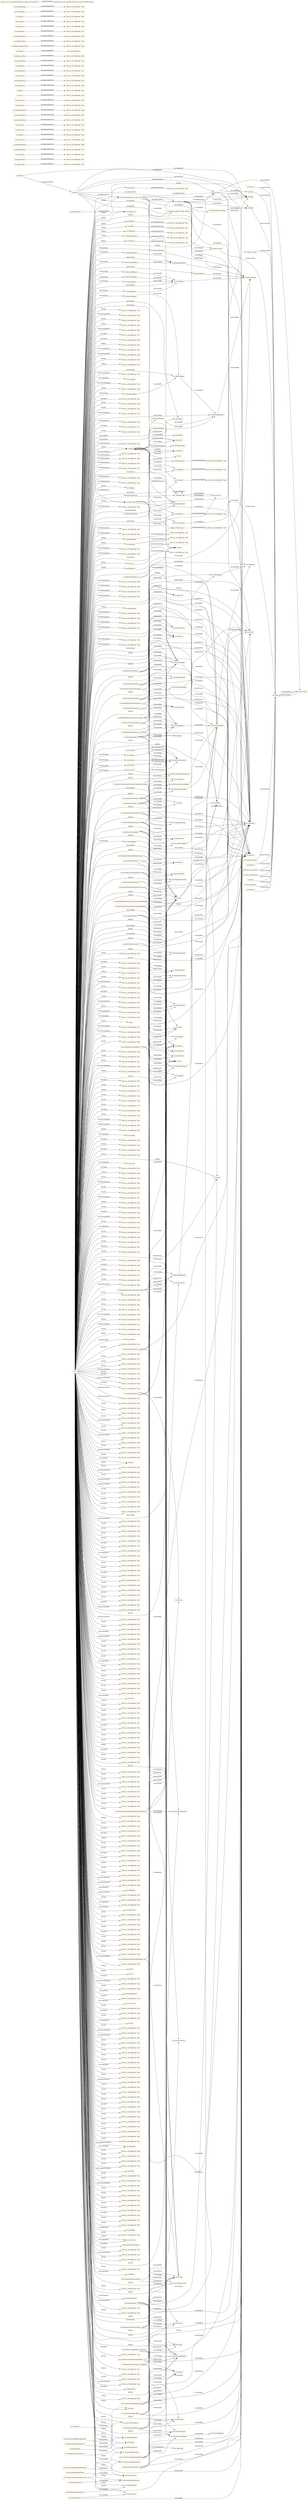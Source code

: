 digraph ar2dtool_diagram { 
rankdir=LR;
size="1501"
node [shape = rectangle, color="orange"]; "vin:DryWine" "vin:Tempranillo" "vin:AlsatianWine" "7467e1a:187c9bf0186:-7f1d" "vin:RedTableWine" "vin:FullBodiedWine" "7467e1a:187c9bf0186:-7f6e" "7467e1a:187c9bf0186:-7eef" "7467e1a:187c9bf0186:-7f76" "7467e1a:187c9bf0186:-7ef3" "7467e1a:187c9bf0186:-7f44" "7467e1a:187c9bf0186:-7f39" "7467e1a:187c9bf0186:-7fe4" "vin:Meursault" "7467e1a:187c9bf0186:-7f0e" "7467e1a:187c9bf0186:-7f6a" "7467e1a:187c9bf0186:-7f19" "vin:DryWhiteWine" "vin:GermanWine" "7467e1a:187c9bf0186:-7f7a" "7467e1a:187c9bf0186:-7ed6" "vin:RoseWine" "vin:Beaujolais" "vin:WhiteLoire" "vin:RedWine" "vin:Tours" "7467e1a:187c9bf0186:-7fb5" "7467e1a:187c9bf0186:-7ec1" "7467e1a:187c9bf0186:-7ead" "vin:Anjou" "vin:Riesling" "vin:SweetWine" "vin:WineBody" "vin:Medoc" "7467e1a:187c9bf0186:-7f27" "7467e1a:187c9bf0186:-7ed2" "7467e1a:187c9bf0186:-7f3d" "vin:RedBordeaux" "vin:Quality" "vin:TableWine" "7467e1a:187c9bf0186:-7eff" "7467e1a:187c9bf0186:-7f4b" "7467e1a:187c9bf0186:-7fa1" "7467e1a:187c9bf0186:-7fbb" "vin:WineColor" "vin:StEmilion" "vin:DryRedWine" "7467e1a:187c9bf0186:-7ec6" "vin:DryRiesling" "vin:WhiteBurgundy" "7467e1a:187c9bf0186:-7eb9" "vin:Bordeaux" "7467e1a:187c9bf0186:-7efb" "7467e1a:187c9bf0186:-7ebd" "7467e1a:187c9bf0186:-7fa7" "vin:Wine" "7467e1a:187c9bf0186:-7ff8" "7467e1a:187c9bf0186:-7eeb" "7467e1a:187c9bf0186:-7f2d" "7467e1a:187c9bf0186:-7fc8" "7467e1a:187c9bf0186:-7f88" "vin:VintageYear" "vin:RedBurgundy" "vin:WhiteNonSweetWine" "vin:Burgundy" "7467e1a:187c9bf0186:-7fe0" "7467e1a:187c9bf0186:-7f0a" "vin:WineFlavor" "vin:Muscadet" "vin:CaliforniaWine" "7467e1a:187c9bf0186:-7ff4" "vin:Winery" "vin:WineSugar" "7467e1a:187c9bf0186:-7ee6" "vin:ItalianWine" "7467e1a:187c9bf0186:-7f94" "7467e1a:187c9bf0186:-7ee0" "vin:Pauillac" "7467e1a:187c9bf0186:-7fa4" "7467e1a:187c9bf0186:-7f59" "vin:LateHarvest" "vin:WhiteBordeaux" "vin:TexasWine" "vin:Loire" "7467e1a:187c9bf0186:-7edd" "7467e1a:187c9bf0186:-7f2a" "vin:Margaux" "7467e1a:187c9bf0186:-7f23" "7467e1a:187c9bf0186:-7ef7" "7467e1a:187c9bf0186:-7f8f" "7467e1a:187c9bf0186:-7ea9" "vin:CotesDOr" "7467e1a:187c9bf0186:-7ffc" "7467e1a:187c9bf0186:-7f97" "vin:AmericanWine" "7467e1a:187c9bf0186:-7f55" "vin:Country" "vin:DessertWine" "vin:IceWine" "7467e1a:187c9bf0186:-7f73" "vin:WhiteTableWine" "7467e1a:187c9bf0186:-7f84" "7467e1a:187c9bf0186:-7f80" "7467e1a:187c9bf0186:-7eb5" "7467e1a:187c9bf0186:-7fd6" "7467e1a:187c9bf0186:-7fae" "vin:Vintage" "7467e1a:187c9bf0186:-7ed9" "vin:EarlyHarvest" "7467e1a:187c9bf0186:-7f66" "vin:WineDescriptor" "vin:FrenchWine" "7467e1a:187c9bf0186:-7f50" "7467e1a:187c9bf0186:-7f04" "7467e1a:187c9bf0186:-7f8c" "7467e1a:187c9bf0186:-7fc4" "7467e1a:187c9bf0186:-7f9c" "7467e1a:187c9bf0186:-7fcd" "vin:Sancerre" "vin:SweetRiesling" "7467e1a:187c9bf0186:-7ee3" "vin:Region" "7467e1a:187c9bf0186:-7fbf" "7467e1a:187c9bf0186:-7fd2" "7467e1a:187c9bf0186:-7fec" "vin:WhiteWine" "vin:WineAcidity" "7467e1a:187c9bf0186:-7f61" ; /*classes style*/
	"vin:Campo_de_Borja" -> "vin:Spain" [ label = "vin:hasCountry" ];
	"vin:MariettaZinfandel" -> "vin:SonomaRegion" [ label = "vin:locatedIn" ];
	"vin:MariettaZinfandel" -> "vin:Dry" [ label = "vin:hasSugar" ];
	"vin:MariettaZinfandel" -> "vin:Marietta" [ label = "vin:hasMaker" ];
	"vin:MariettaZinfandel" -> "vin:Moderate" [ label = "vin:hasFlavor" ];
	"vin:MariettaZinfandel" -> "vin:Medium" [ label = "vin:hasBody" ];
	"vin:SeanThackreySiriusPetiteSyrah" -> "vin:NapaRegion" [ label = "vin:locatedIn" ];
	"vin:SeanThackreySiriusPetiteSyrah" -> "vin:Dry" [ label = "vin:hasSugar" ];
	"vin:SeanThackreySiriusPetiteSyrah" -> "vin:SeanThackrey" [ label = "vin:hasMaker" ];
	"vin:SeanThackreySiriusPetiteSyrah" -> "vin:Strong" [ label = "vin:hasFlavor" ];
	"vin:SeanThackreySiriusPetiteSyrah" -> "vin:Full" [ label = "vin:hasBody" ];
	"vin:MariettaCabernetSauvignon" -> "vin:SonomaRegion" [ label = "vin:locatedIn" ];
	"vin:MariettaCabernetSauvignon" -> "vin:Dry" [ label = "vin:hasSugar" ];
	"vin:MariettaCabernetSauvignon" -> "vin:Marietta" [ label = "vin:hasMaker" ];
	"vin:MariettaCabernetSauvignon" -> "vin:Moderate" [ label = "vin:hasFlavor" ];
	"vin:MariettaCabernetSauvignon" -> "vin:Medium" [ label = "vin:hasBody" ];
	"vin:PauillacRegion" -> "vin:MedocRegion" [ label = "vin:locatedIn" ];
	"vin:StGenevieveTexasWhite" -> "vin:CentralTexasRegion" [ label = "vin:locatedIn" ];
	"vin:StGenevieveTexasWhite" -> "vin:Dry" [ label = "vin:hasSugar" ];
	"vin:StGenevieveTexasWhite" -> "vin:StGenevieve" [ label = "vin:hasMaker" ];
	"vin:StGenevieveTexasWhite" -> "vin:Moderate" [ label = "vin:hasFlavor" ];
	"vin:FullBodiedWine" -> "7467e1a:187c9bf0186:-7f88" [ label = "owl:equivalentClass" ];
	"vin:BordeauxRegion" -> "vin:FrenchRegion" [ label = "vin:locatedIn" ];
	"vin:hasBody" -> "vin:hasWineDescriptor" [ label = "rdfs:subPropertyOf" ];
	"vin:Adega_Familiar_Eladio_Pineiro" -> "vin:Rias_Baixas" [ label = "vin:hasRegion" ];
	"vin:Meursault" -> "7467e1a:187c9bf0186:-7f50" [ label = "owl:equivalentClass" ];
	"vin:Mallorca" -> "vin:Spain" [ label = "vin:hasCountry" ];
	"vin:FoxenCheninBlanc" -> "vin:SantaBarbaraRegion" [ label = "vin:locatedIn" ];
	"vin:FoxenCheninBlanc" -> "vin:Dry" [ label = "vin:hasSugar" ];
	"vin:FoxenCheninBlanc" -> "vin:Foxen" [ label = "vin:hasMaker" ];
	"vin:FoxenCheninBlanc" -> "vin:Moderate" [ label = "vin:hasFlavor" ];
	"vin:FoxenCheninBlanc" -> "vin:Full" [ label = "vin:hasBody" ];
	"vin:TexasWine" -> "7467e1a:187c9bf0186:-7eef" [ label = "owl:equivalentClass" ];
	"vin:NapaRegion" -> "vin:CaliforniaRegion" [ label = "vin:locatedIn" ];
	"vin:MountadamRiesling" -> "vin:SouthAustraliaRegion" [ label = "vin:locatedIn" ];
	"vin:MountadamRiesling" -> "vin:Dry" [ label = "vin:hasSugar" ];
	"vin:MountadamRiesling" -> "vin:Mountadam" [ label = "vin:hasMaker" ];
	"vin:MountadamRiesling" -> "vin:Delicate" [ label = "vin:hasFlavor" ];
	"vin:MountadamRiesling" -> "vin:Medium" [ label = "vin:hasBody" ];
	"vin:LoireRegion" -> "vin:FrenchRegion" [ label = "vin:locatedIn" ];
	"vin:CorbansSauvignonBlanc" -> "vin:NewZealandRegion" [ label = "vin:locatedIn" ];
	"vin:CorbansSauvignonBlanc" -> "vin:Dry" [ label = "vin:hasSugar" ];
	"vin:CorbansSauvignonBlanc" -> "vin:Corbans" [ label = "vin:hasMaker" ];
	"vin:CorbansSauvignonBlanc" -> "vin:Strong" [ label = "vin:hasFlavor" ];
	"vin:CorbansSauvignonBlanc" -> "vin:Medium" [ label = "vin:hasBody" ];
	"vin:WhiteBurgundy" -> "7467e1a:187c9bf0186:-7ee3" [ label = "owl:equivalentClass" ];
	"vin:Pauillac" -> "7467e1a:187c9bf0186:-7f44" [ label = "owl:equivalentClass" ];
	"vin:Jerez-Xeres-Sherry" -> "vin:Spain" [ label = "vin:hasCountry" ];
	"vin:CortonMontrachetWhiteBurgundy" -> "vin:Dry" [ label = "vin:hasSugar" ];
	"vin:CortonMontrachetWhiteBurgundy" -> "vin:CortonMontrachet" [ label = "vin:hasMaker" ];
	"vin:CortonMontrachetWhiteBurgundy" -> "vin:Strong" [ label = "vin:hasFlavor" ];
	"vin:CortonMontrachetWhiteBurgundy" -> "vin:Full" [ label = "vin:hasBody" ];
	"vin:BourgogneRegion" -> "vin:FrenchRegion" [ label = "vin:locatedIn" ];
	"vin:MountadamChardonnay" -> "vin:SouthAustraliaRegion" [ label = "vin:locatedIn" ];
	"vin:MountadamChardonnay" -> "vin:Dry" [ label = "vin:hasSugar" ];
	"vin:MountadamChardonnay" -> "vin:Mountadam" [ label = "vin:hasMaker" ];
	"vin:MountadamChardonnay" -> "vin:Strong" [ label = "vin:hasFlavor" ];
	"vin:MountadamChardonnay" -> "vin:Full" [ label = "vin:hasBody" ];
	"vin:DryWine" -> "7467e1a:187c9bf0186:-7f94" [ label = "owl:equivalentClass" ];
	"vin:FrenchWine" -> "7467e1a:187c9bf0186:-7f8c" [ label = "owl:equivalentClass" ];
	"vin:SauterneRegion" -> "vin:BordeauxRegion" [ label = "vin:locatedIn" ];
	"vin:Spain" -> "vin:Ribera_del_Duero" [ label = "vin:hasRegion" ];
	"vin:SelaksSauvignonBlanc" -> "vin:NewZealandRegion" [ label = "vin:locatedIn" ];
	"vin:SelaksSauvignonBlanc" -> "vin:Dry" [ label = "vin:hasSugar" ];
	"vin:SelaksSauvignonBlanc" -> "vin:Selaks" [ label = "vin:hasMaker" ];
	"vin:SelaksSauvignonBlanc" -> "vin:Moderate" [ label = "vin:hasFlavor" ];
	"vin:SelaksSauvignonBlanc" -> "vin:Medium" [ label = "vin:hasBody" ];
	"vin:SchlossRothermelTrochenbierenausleseRiesling" -> "vin:GermanyRegion" [ label = "vin:locatedIn" ];
	"vin:SchlossRothermelTrochenbierenausleseRiesling" -> "vin:Sweet" [ label = "vin:hasSugar" ];
	"vin:SchlossRothermelTrochenbierenausleseRiesling" -> "vin:SchlossRothermel" [ label = "vin:hasMaker" ];
	"vin:SchlossRothermelTrochenbierenausleseRiesling" -> "vin:Strong" [ label = "vin:hasFlavor" ];
	"vin:SchlossRothermelTrochenbierenausleseRiesling" -> "vin:Full" [ label = "vin:hasBody" ];
	"vin:StEmilionRegion" -> "vin:BordeauxRegion" [ label = "vin:locatedIn" ];
	"vin:BeaujolaisRegion" -> "vin:FrenchRegion" [ label = "vin:locatedIn" ];
	"vin:CorbansPrivateBinSauvignonBlanc" -> "vin:NewZealandRegion" [ label = "vin:locatedIn" ];
	"vin:CorbansPrivateBinSauvignonBlanc" -> "vin:Dry" [ label = "vin:hasSugar" ];
	"vin:CorbansPrivateBinSauvignonBlanc" -> "vin:Corbans" [ label = "vin:hasMaker" ];
	"vin:CorbansPrivateBinSauvignonBlanc" -> "vin:Strong" [ label = "vin:hasFlavor" ];
	"vin:CorbansPrivateBinSauvignonBlanc" -> "vin:Full" [ label = "vin:hasBody" ];
	"vin:Bordeaux" -> "7467e1a:187c9bf0186:-7fe4" [ label = "owl:equivalentClass" ];
	"vin:CongressSpringsSemillon" -> "vin:Dry" [ label = "vin:hasSugar" ];
	"vin:CongressSpringsSemillon" -> "vin:CongressSprings" [ label = "vin:hasMaker" ];
	"vin:CongressSpringsSemillon" -> "vin:Moderate" [ label = "vin:hasFlavor" ];
	"vin:CongressSpringsSemillon" -> "vin:Medium" [ label = "vin:hasBody" ];
	"vin:RedBordeaux" -> "7467e1a:187c9bf0186:-7f2d" [ label = "owl:equivalentClass" ];
	"vin:Jerez_Amontillado" -> "vin:Spain" [ label = "vin:hasCountry" ];
	"vin:Rias_Baixas" -> "vin:Spain" [ label = "vin:hasCountry" ];
	"vin:AlsatianWine" -> "7467e1a:187c9bf0186:-7ffc" [ label = "owl:equivalentClass" ];
	"vin:RedTableWine" -> "7467e1a:187c9bf0186:-7f27" [ label = "owl:equivalentClass" ];
	"vin:Tours" -> "7467e1a:187c9bf0186:-7eeb" [ label = "owl:equivalentClass" ];
	"vin:CotesDOr" -> "7467e1a:187c9bf0186:-7fae" [ label = "owl:equivalentClass" ];
	"vin:SweetRiesling" -> "7467e1a:187c9bf0186:-7f04" [ label = "owl:equivalentClass" ];
	"vin:Medoc" -> "7467e1a:187c9bf0186:-7f61" [ label = "owl:equivalentClass" ];
	"vin:TaylorPort" -> "vin:Taylor" [ label = "vin:hasMaker" ];
	"vin:ChateauChevalBlancStEmilion" -> "vin:ChateauChevalBlanc" [ label = "vin:hasMaker" ];
	"vin:Envidiacochina_tete_de_cuvee" -> "vin:Malvasia" [ label = "owl:differentFrom" ];
	"vin:Envidiacochina_tete_de_cuvee" -> "vin:Adega_Familiar_Eladio_Pineiro" [ label = "vin:hasMaker" ];
	"vin:Envidiacochina_tete_de_cuvee" -> "vin:Moderate" [ label = "vin:hasFlavor" ];
	"vin:Envidiacochina_tete_de_cuvee" -> "vin:High" [ label = "vin:hasAcidity" ];
	"vin:Envidiacochina_tete_de_cuvee" -> "vin:Medium" [ label = "vin:hasBody" ];
	"vin:Envidiacochina_tete_de_cuvee" -> "vin:Rias_Baixas" [ label = "vin:hasRegion" ];
	"vin:Envidiacochina_tete_de_cuvee" -> "vin:Tinto" [ label = "owl:differentFrom" ];
	"vin:ChateauMorgonBeaujolais" -> "vin:ChateauMorgon" [ label = "vin:hasMaker" ];
	"vin:ChateauDeMeursaultMeursault" -> "vin:ChateauDeMeursault" [ label = "vin:hasMaker" ];
	"vin:ChateauDeMeursaultMeursault" -> "vin:Moderate" [ label = "vin:hasFlavor" ];
	"vin:WhiteNonSweetWine" -> "7467e1a:187c9bf0186:-7edd" [ label = "owl:equivalentClass" ];
	"vin:Alvaro_Palacios" -> "vin:Priorato" [ label = "vin:hasRegion" ];
	"vin:RoseDAnjou" -> "vin:DAnjou" [ label = "vin:hasMaker" ];
	"vin:hasSugar" -> "vin:hasWineDescriptor" [ label = "rdfs:subPropertyOf" ];
	"vin:Muscadet" -> "7467e1a:187c9bf0186:-7f4b" [ label = "owl:equivalentClass" ];
	"vin:CotesDOrRegion" -> "vin:BourgogneRegion" [ label = "vin:locatedIn" ];
	"vin:WineColor" -> "7467e1a:187c9bf0186:-7ebd" [ label = "owl:equivalentClass" ];
	"vin:ElyseZinfandel" -> "vin:NapaRegion" [ label = "vin:locatedIn" ];
	"vin:ElyseZinfandel" -> "vin:Dry" [ label = "vin:hasSugar" ];
	"vin:ElyseZinfandel" -> "vin:Elyse" [ label = "vin:hasMaker" ];
	"vin:ElyseZinfandel" -> "vin:Moderate" [ label = "vin:hasFlavor" ];
	"vin:ElyseZinfandel" -> "vin:Full" [ label = "vin:hasBody" ];
	"vin:SweetWine" -> "7467e1a:187c9bf0186:-7efb" [ label = "owl:equivalentClass" ];
	"vin:LongridgeMerlot" -> "vin:NewZealandRegion" [ label = "vin:locatedIn" ];
	"vin:LongridgeMerlot" -> "vin:Dry" [ label = "vin:hasSugar" ];
	"vin:LongridgeMerlot" -> "vin:Longridge" [ label = "vin:hasMaker" ];
	"vin:LongridgeMerlot" -> "vin:Moderate" [ label = "vin:hasFlavor" ];
	"vin:LongridgeMerlot" -> "vin:Light" [ label = "vin:hasBody" ];
	"vin:KathrynKennedyLateral" -> "vin:Dry" [ label = "vin:hasSugar" ];
	"vin:KathrynKennedyLateral" -> "vin:KathrynKennedy" [ label = "vin:hasMaker" ];
	"vin:KathrynKennedyLateral" -> "vin:Delicate" [ label = "vin:hasFlavor" ];
	"vin:KathrynKennedyLateral" -> "vin:Medium" [ label = "vin:hasBody" ];
	"vin:MountEdenVineyardEdnaValleyChardonnay" -> "vin:EdnaValleyRegion" [ label = "vin:locatedIn" ];
	"vin:MountEdenVineyardEdnaValleyChardonnay" -> "vin:Dry" [ label = "vin:hasSugar" ];
	"vin:MountEdenVineyardEdnaValleyChardonnay" -> "vin:MountEdenVineyard" [ label = "vin:hasMaker" ];
	"vin:MountEdenVineyardEdnaValleyChardonnay" -> "vin:Moderate" [ label = "vin:hasFlavor" ];
	"vin:MountEdenVineyardEdnaValleyChardonnay" -> "vin:Medium" [ label = "vin:hasBody" ];
	"vin:hasFlavor" -> "vin:hasWineDescriptor" [ label = "rdfs:subPropertyOf" ];
	"vin:Loire" -> "7467e1a:187c9bf0186:-7f6a" [ label = "owl:equivalentClass" ];
	"vin:AnjouRegion" -> "vin:LoireRegion" [ label = "vin:locatedIn" ];
	"vin:BancroftChardonnay" -> "vin:NapaRegion" [ label = "vin:locatedIn" ];
	"vin:BancroftChardonnay" -> "vin:Dry" [ label = "vin:hasSugar" ];
	"vin:BancroftChardonnay" -> "vin:Bancroft" [ label = "vin:hasMaker" ];
	"vin:BancroftChardonnay" -> "vin:Moderate" [ label = "vin:hasFlavor" ];
	"vin:BancroftChardonnay" -> "vin:Medium" [ label = "vin:hasBody" ];
	"vin:SaucelitoCanyonZinfandel1998" -> "vin:ArroyoGrandeRegion" [ label = "vin:locatedIn" ];
	"vin:SaucelitoCanyonZinfandel1998" -> "vin:Year1998" [ label = "vin:hasVintageYear" ];
	"vin:SaucelitoCanyonZinfandel1998" -> "vin:Dry" [ label = "vin:hasSugar" ];
	"vin:SaucelitoCanyonZinfandel1998" -> "vin:SaucelitoCanyon" [ label = "vin:hasMaker" ];
	"vin:SaucelitoCanyonZinfandel1998" -> "vin:Moderate" [ label = "vin:hasFlavor" ];
	"vin:SaucelitoCanyonZinfandel1998" -> "vin:Medium" [ label = "vin:hasBody" ];
	"vin:ClosDeLaPoussieSancerre" -> "vin:ClosDeLaPoussie" [ label = "vin:hasMaker" ];
	"vin:CentralTexasRegion" -> "vin:TexasRegion" [ label = "vin:locatedIn" ];
	"vin:ChiantiRegion" -> "vin:ItalianRegion" [ label = "vin:locatedIn" ];
	"vin:IceWine" -> "7467e1a:187c9bf0186:-7f80" [ label = "owl:equivalentClass" ];
	"vin:CaliforniaRegion" -> "vin:USRegion" [ label = "vin:locatedIn" ];
	"vin:Beaujolais" -> "7467e1a:187c9bf0186:-7fec" [ label = "owl:equivalentClass" ];
	"vin:MendocinoRegion" -> "vin:CaliforniaRegion" [ label = "vin:locatedIn" ];
	"vin:MendocinoRegion" -> "vin:SonomaRegion" [ label = "vin:adjacentRegion" ];
	"vin:ChiantiClassico" -> "vin:McGuinnesso" [ label = "vin:hasMaker" ];
	"vin:ChiantiClassico" -> "vin:Medium" [ label = "vin:hasBody" ];
	"vin:Aurus" -> "vin:Malvasia" [ label = "owl:differentFrom" ];
	"vin:Aurus" -> "vin:Tinto" [ label = "owl:differentFrom" ];
	"vin:Aurus" -> "vin:Moderate" [ label = "vin:hasFlavor" ];
	"vin:Aurus" -> "vin:Red" [ label = "vin:hasColor" ];
	"vin:Aurus" -> "vin:Envidiacochina_tete_de_cuvee" [ label = "owl:differentFrom" ];
	"vin:Aurus" -> "vin:Finca_Dofi" [ label = "owl:differentFrom" ];
	"vin:Aurus" -> "vin:High" [ label = "vin:hasAcidity" ];
	"vin:Aurus" -> "vin:Full" [ label = "vin:hasBody" ];
	"vin:MountadamPinotNoir" -> "vin:SouthAustraliaRegion" [ label = "vin:locatedIn" ];
	"vin:MountadamPinotNoir" -> "vin:Dry" [ label = "vin:hasSugar" ];
	"vin:MountadamPinotNoir" -> "vin:Mountadam" [ label = "vin:hasMaker" ];
	"vin:MountadamPinotNoir" -> "vin:Moderate" [ label = "vin:hasFlavor" ];
	"vin:MountadamPinotNoir" -> "vin:Medium" [ label = "vin:hasBody" ];
	"vin:RedWine" -> "7467e1a:187c9bf0186:-7f23" [ label = "owl:equivalentClass" ];
	"vin:MountEdenVineyardEstatePinotNoir" -> "vin:EdnaValleyRegion" [ label = "vin:locatedIn" ];
	"vin:MountEdenVineyardEstatePinotNoir" -> "vin:Dry" [ label = "vin:hasSugar" ];
	"vin:MountEdenVineyardEstatePinotNoir" -> "vin:MountEdenVineyard" [ label = "vin:hasMaker" ];
	"vin:MountEdenVineyardEstatePinotNoir" -> "vin:Strong" [ label = "vin:hasFlavor" ];
	"vin:MountEdenVineyardEstatePinotNoir" -> "vin:Full" [ label = "vin:hasBody" ];
	"vin:Burgundy" -> "7467e1a:187c9bf0186:-7fe0" [ label = "owl:equivalentClass" ];
	"vin:RedBurgundy" -> "7467e1a:187c9bf0186:-7f2a" [ label = "owl:equivalentClass" ];
	"vin:SonomaRegion" -> "vin:CaliforniaRegion" [ label = "vin:locatedIn" ];
	"vin:Malvasia" -> "vin:Moderate" [ label = "vin:hasFlavor" ];
	"vin:Malvasia" -> "vin:White" [ label = "vin:hasColor" ];
	"vin:Malvasia" -> "vin:Rioja" [ label = "vin:hasRegion" ];
	"vin:Malvasia" -> "vin:Medium" [ label = "vin:hasBody" ];
	"vin:Malvasia" -> "vin:High" [ label = "vin:hasAcidity" ];
	"vin:Malvasia" -> "vin:Tinto" [ label = "owl:differentFrom" ];
	"vin:Malvasia" -> "vin:Abel_Mendoza_Monge" [ label = "vin:hasMaker" ];
	"vin:hasAcidity" -> "vin:hasWineDescriptor" [ label = "rdfs:subPropertyOf" ];
	"vin:Aalto" -> "vin:Spain" [ label = "vin:hasCountry" ];
	"vin:ChateauLafiteRothschildPauillac" -> "vin:ChateauLafiteRothschild" [ label = "vin:hasMaker" ];
	"vin:GaryFarrellMerlot" -> "vin:SonomaRegion" [ label = "vin:locatedIn" ];
	"vin:GaryFarrellMerlot" -> "vin:Dry" [ label = "vin:hasSugar" ];
	"vin:GaryFarrellMerlot" -> "vin:GaryFarrell" [ label = "vin:hasMaker" ];
	"vin:GaryFarrellMerlot" -> "vin:Moderate" [ label = "vin:hasFlavor" ];
	"vin:GaryFarrellMerlot" -> "vin:Medium" [ label = "vin:hasBody" ];
	"vin:Alella" -> "vin:Spain" [ label = "vin:hasCountry" ];
	"vin:StonleighSauvignonBlanc" -> "vin:NewZealandRegion" [ label = "vin:locatedIn" ];
	"vin:StonleighSauvignonBlanc" -> "vin:Dry" [ label = "vin:hasSugar" ];
	"vin:StonleighSauvignonBlanc" -> "vin:Stonleigh" [ label = "vin:hasMaker" ];
	"vin:StonleighSauvignonBlanc" -> "vin:Delicate" [ label = "vin:hasFlavor" ];
	"vin:StonleighSauvignonBlanc" -> "vin:Medium" [ label = "vin:hasBody" ];
	"vin:Abel_Mendoza_Monge" -> "vin:Rioja" [ label = "vin:hasRegion" ];
	"vin:TableWine" -> "7467e1a:187c9bf0186:-7ef7" [ label = "owl:equivalentClass" ];
	"vin:GermanWine" -> "7467e1a:187c9bf0186:-7f84" [ label = "owl:equivalentClass" ];
	"vin:CotturiZinfandel" -> "vin:SonomaRegion" [ label = "vin:locatedIn" ];
	"vin:CotturiZinfandel" -> "vin:Dry" [ label = "vin:hasSugar" ];
	"vin:CotturiZinfandel" -> "vin:Cotturi" [ label = "vin:hasMaker" ];
	"vin:CotturiZinfandel" -> "vin:Strong" [ label = "vin:hasFlavor" ];
	"vin:CotturiZinfandel" -> "vin:Full" [ label = "vin:hasBody" ];
	"vin:WineBody" -> "7467e1a:187c9bf0186:-7ec1" [ label = "owl:equivalentClass" ];
	"vin:SaucelitoCanyonZinfandel" -> "vin:ArroyoGrandeRegion" [ label = "vin:locatedIn" ];
	"vin:SaucelitoCanyonZinfandel" -> "vin:Dry" [ label = "vin:hasSugar" ];
	"vin:SaucelitoCanyonZinfandel" -> "vin:SaucelitoCanyon" [ label = "vin:hasMaker" ];
	"vin:SaucelitoCanyonZinfandel" -> "vin:Moderate" [ label = "vin:hasFlavor" ];
	"vin:SaucelitoCanyonZinfandel" -> "vin:Medium" [ label = "vin:hasBody" ];
	"vin:LaneTannerPinotNoir" -> "vin:SantaBarbaraRegion" [ label = "vin:locatedIn" ];
	"vin:LaneTannerPinotNoir" -> "vin:Dry" [ label = "vin:hasSugar" ];
	"vin:LaneTannerPinotNoir" -> "vin:LaneTanner" [ label = "vin:hasMaker" ];
	"vin:LaneTannerPinotNoir" -> "vin:Delicate" [ label = "vin:hasFlavor" ];
	"vin:LaneTannerPinotNoir" -> "vin:Light" [ label = "vin:hasBody" ];
	"vin:WhiteWine" -> "7467e1a:187c9bf0186:-7ed2" [ label = "owl:equivalentClass" ];
	"vin:WhitehallLaneCabernetFranc" -> "vin:NapaRegion" [ label = "vin:locatedIn" ];
	"vin:WhitehallLaneCabernetFranc" -> "vin:Dry" [ label = "vin:hasSugar" ];
	"vin:WhitehallLaneCabernetFranc" -> "vin:WhitehallLane" [ label = "vin:hasMaker" ];
	"vin:WhitehallLaneCabernetFranc" -> "vin:Moderate" [ label = "vin:hasFlavor" ];
	"vin:WhitehallLaneCabernetFranc" -> "vin:Medium" [ label = "vin:hasBody" ];
	"vin:Dry" -> "vin:Sweet" [ label = "owl:differentFrom" ];
	"vin:Dry" -> "vin:OffDry" [ label = "owl:differentFrom" ];
	"vin:Rioja" -> "vin:Spain" [ label = "vin:hasCountry" ];
	"vin:Sancerre" -> "7467e1a:187c9bf0186:-7f19" [ label = "owl:equivalentClass" ];
	"vin:Pla_de_Bages" -> "vin:Spain" [ label = "vin:hasCountry" ];
	"vin:StEmilion" -> "7467e1a:187c9bf0186:-7f0a" [ label = "owl:equivalentClass" ];
	"vin:PageMillWineryCabernetSauvignon" -> "vin:NapaRegion" [ label = "vin:locatedIn" ];
	"vin:PageMillWineryCabernetSauvignon" -> "vin:Dry" [ label = "vin:hasSugar" ];
	"vin:PageMillWineryCabernetSauvignon" -> "vin:PageMillWinery" [ label = "vin:hasMaker" ];
	"vin:PageMillWineryCabernetSauvignon" -> "vin:Moderate" [ label = "vin:hasFlavor" ];
	"vin:PageMillWineryCabernetSauvignon" -> "vin:Medium" [ label = "vin:hasBody" ];
	"vin:Ribera_del_Duero" -> "vin:Spain" [ label = "vin:hasCountry" ];
	"vin:WineAcidity" -> "7467e1a:187c9bf0186:-7ec6" [ label = "owl:equivalentClass" ];
	"vin:Finca_Dofi" -> "vin:Moderate" [ label = "vin:hasFlavor" ];
	"vin:Finca_Dofi" -> "vin:Full" [ label = "vin:hasBody" ];
	"vin:Finca_Dofi" -> "vin:Red" [ label = "vin:hasColor" ];
	"vin:Finca_Dofi" -> "vin:High" [ label = "vin:hasAcidity" ];
	"vin:Finca_Dofi" -> "vin:Alvaro_Palacios" [ label = "vin:hasMaker" ];
	"vin:MariettaPetiteSyrah" -> "vin:SonomaRegion" [ label = "vin:locatedIn" ];
	"vin:MariettaPetiteSyrah" -> "vin:Dry" [ label = "vin:hasSugar" ];
	"vin:MariettaPetiteSyrah" -> "vin:Marietta" [ label = "vin:hasMaker" ];
	"vin:MariettaPetiteSyrah" -> "vin:Moderate" [ label = "vin:hasFlavor" ];
	"vin:MariettaPetiteSyrah" -> "vin:Medium" [ label = "vin:hasBody" ];
	"vin:WhiteTableWine" -> "7467e1a:187c9bf0186:-7ed6" [ label = "owl:equivalentClass" ];
	"vin:Margaux" -> "7467e1a:187c9bf0186:-7f66" [ label = "owl:equivalentClass" ];
	"vin:SevreEtMaineMuscadet" -> "vin:SevreEtMaine" [ label = "vin:hasMaker" ];
	"vin:Priorato" -> "vin:Spain" [ label = "vin:hasCountry" ];
	"vin:SchlossVolradTrochenbierenausleseRiesling" -> "vin:GermanyRegion" [ label = "vin:locatedIn" ];
	"vin:SchlossVolradTrochenbierenausleseRiesling" -> "vin:Sweet" [ label = "vin:hasSugar" ];
	"vin:SchlossVolradTrochenbierenausleseRiesling" -> "vin:SchlossVolrad" [ label = "vin:hasMaker" ];
	"vin:SchlossVolradTrochenbierenausleseRiesling" -> "vin:Moderate" [ label = "vin:hasFlavor" ];
	"vin:SchlossVolradTrochenbierenausleseRiesling" -> "vin:Full" [ label = "vin:hasBody" ];
	"vin:EarlyHarvest" -> "vin:LateHarvest" [ label = "owl:disjointWith" ];
	"vin:ChateauDYchemSauterne" -> "vin:ChateauDYchem" [ label = "vin:hasMaker" ];
	"vin:ChateauDYchemSauterne" -> "vin:Strong" [ label = "vin:hasFlavor" ];
	"vin:Tempranillo" -> "7467e1a:187c9bf0186:-7ef3" [ label = "owl:equivalentClass" ];
	"vin:Anjou" -> "7467e1a:187c9bf0186:-7ff4" [ label = "owl:equivalentClass" ];
	"vin:Penedes" -> "vin:Spain" [ label = "vin:hasCountry" ];
	"vin:FormanCabernetSauvignon" -> "vin:NapaRegion" [ label = "vin:locatedIn" ];
	"vin:FormanCabernetSauvignon" -> "vin:Dry" [ label = "vin:hasSugar" ];
	"vin:FormanCabernetSauvignon" -> "vin:Forman" [ label = "vin:hasMaker" ];
	"vin:FormanCabernetSauvignon" -> "vin:Strong" [ label = "vin:hasFlavor" ];
	"vin:FormanCabernetSauvignon" -> "vin:Medium" [ label = "vin:hasBody" ];
	"vin:DryWhiteWine" -> "7467e1a:187c9bf0186:-7f97" [ label = "owl:equivalentClass" ];
	"vin:SantaCruzMountainsRegion" -> "vin:CaliforniaRegion" [ label = "vin:locatedIn" ];
	"vin:MeursaultRegion" -> "vin:BourgogneRegion" [ label = "vin:locatedIn" ];
	"vin:MariettaOldVinesRed" -> "vin:SonomaRegion" [ label = "vin:locatedIn" ];
	"vin:MariettaOldVinesRed" -> "vin:Dry" [ label = "vin:hasSugar" ];
	"vin:MariettaOldVinesRed" -> "vin:Marietta" [ label = "vin:hasMaker" ];
	"vin:MariettaOldVinesRed" -> "vin:Moderate" [ label = "vin:hasFlavor" ];
	"vin:MariettaOldVinesRed" -> "vin:Medium" [ label = "vin:hasBody" ];
	"vin:CorbansDryWhiteRiesling" -> "vin:NewZealandRegion" [ label = "vin:locatedIn" ];
	"vin:CorbansDryWhiteRiesling" -> "vin:OffDry" [ label = "vin:hasSugar" ];
	"vin:CorbansDryWhiteRiesling" -> "vin:Corbans" [ label = "vin:hasMaker" ];
	"vin:CorbansDryWhiteRiesling" -> "vin:Moderate" [ label = "vin:hasFlavor" ];
	"vin:CorbansDryWhiteRiesling" -> "vin:Medium" [ label = "vin:hasBody" ];
	"vin:ChateauMargaux" -> "vin:ChateauMargauxWinery" [ label = "vin:hasMaker" ];
	"vin:hasColor" -> "vin:hasWineDescriptor" [ label = "rdfs:subPropertyOf" ];
	"vin:EdnaValleyRegion" -> "vin:CaliforniaRegion" [ label = "vin:locatedIn" ];
	"vin:AlsaceRegion" -> "vin:FrenchRegion" [ label = "vin:locatedIn" ];
	"vin:Bierzo" -> "vin:Spain" [ label = "vin:hasCountry" ];
	"vin:FormanChardonnay" -> "vin:NapaRegion" [ label = "vin:locatedIn" ];
	"vin:FormanChardonnay" -> "vin:Dry" [ label = "vin:hasSugar" ];
	"vin:FormanChardonnay" -> "vin:Forman" [ label = "vin:hasMaker" ];
	"vin:FormanChardonnay" -> "vin:Moderate" [ label = "vin:hasFlavor" ];
	"vin:FormanChardonnay" -> "vin:Full" [ label = "vin:hasBody" ];
	"vin:DryRedWine" -> "7467e1a:187c9bf0186:-7fa4" [ label = "owl:equivalentClass" ];
	"vin:DryRiesling" -> "7467e1a:187c9bf0186:-7fa1" [ label = "owl:equivalentClass" ];
	"vin:PulignyMontrachetWhiteBurgundy" -> "vin:Dry" [ label = "vin:hasSugar" ];
	"vin:PulignyMontrachetWhiteBurgundy" -> "vin:PulignyMontrachet" [ label = "vin:hasMaker" ];
	"vin:PulignyMontrachetWhiteBurgundy" -> "vin:Moderate" [ label = "vin:hasFlavor" ];
	"vin:PulignyMontrachetWhiteBurgundy" -> "vin:Medium" [ label = "vin:hasBody" ];
	"NULL" -> "vin:SaucelitoCanyon" [ label = "rdf:first" ];
	"NULL" -> "7467e1a:187c9bf0186:-7ff9" [ label = "rdf:rest" ];
	"NULL" -> "7467e1a:187c9bf0186:-7eb8" [ label = "owl:oneOf" ];
	"NULL" -> "7467e1a:187c9bf0186:-7f41" [ label = "rdf:rest" ];
	"NULL" -> "vin:Strong" [ label = "rdf:first" ];
	"NULL" -> "vin:SauterneRegion" [ label = "owl:hasValue" ];
	"NULL" -> "7467e1a:187c9bf0186:-7ed9" [ label = "owl:allValuesFrom" ];
	"NULL" -> "7467e1a:187c9bf0186:-7e21" [ label = "rdf:first" ];
	"NULL" -> "7467e1a:187c9bf0186:-7e95" [ label = "rdf:rest" ];
	"NULL" -> "vin:Malvasia" [ label = "rdf:first" ];
	"NULL" -> "7467e1a:187c9bf0186:-7ff3" [ label = "owl:intersectionOf" ];
	"NULL" -> "vin:Medium" [ label = "owl:hasValue" ];
	"NULL" -> "7467e1a:187c9bf0186:-7ee8" [ label = "rdf:rest" ];
	"NULL" -> "vin:GaryFarrell" [ label = "rdf:first" ];
	"NULL" -> "7467e1a:187c9bf0186:-7fd2" [ label = "owl:allValuesFrom" ];
	"NULL" -> "7467e1a:187c9bf0186:-7fc3" [ label = "owl:oneOf" ];
	"NULL" -> "7467e1a:187c9bf0186:-7e65" [ label = "rdf:rest" ];
	"NULL" -> "vin:Marietta" [ label = "rdf:first" ];
	"NULL" -> "7467e1a:187c9bf0186:-7ed1" [ label = "owl:intersectionOf" ];
	"NULL" -> "7467e1a:187c9bf0186:-7e37" [ label = "rdf:first" ];
	"NULL" -> "7467e1a:187c9bf0186:-7efa" [ label = "owl:intersectionOf" ];
	"NULL" -> "7467e1a:187c9bf0186:-7e49" [ label = "swrl:arguments" ];
	"NULL" -> "rdf:nil" [ label = "rdf:rest" ];
	"NULL" -> "7467e1a:187c9bf0186:-7f87" [ label = "owl:intersectionOf" ];
	"NULL" -> "7467e1a:187c9bf0186:-7f69" [ label = "owl:intersectionOf" ];
	"NULL" -> "vin:ClosDeVougeot" [ label = "rdf:first" ];
	"NULL" -> "vin:Selaks" [ label = "rdf:first" ];
	"NULL" -> "7467e1a:187c9bf0186:-7e30" [ label = "rdf:first" ];
	"NULL" -> "vin:Strong" [ label = "owl:hasValue" ];
	"NULL" -> "7467e1a:187c9bf0186:-7fd0" [ label = "rdf:rest" ];
	"NULL" -> "7467e1a:187c9bf0186:-7e86" [ label = "rdf:rest" ];
	"NULL" -> "vin:Riesling" [ label = "rdf:first" ];
	"NULL" -> "vin:WineColor" [ label = "owl:onClass" ];
	"NULL" -> "7467e1a:187c9bf0186:-7f53" [ label = "rdf:rest" ];
	"NULL" -> "7467e1a:187c9bf0186:-7fca" [ label = "rdf:rest" ];
	"NULL" -> "7467e1a:187c9bf0186:-7e6b" [ label = "owl:distinctMembers" ];
	"NULL" -> "vin:ChateauMargauxWinery" [ label = "rdf:first" ];
	"NULL" -> "7467e1a:187c9bf0186:-7e8c" [ label = "rdf:rest" ];
	"NULL" -> "vin:BourgogneRegion" [ label = "owl:hasValue" ];
	"NULL" -> "vin:Elyse" [ label = "rdf:first" ];
	"NULL" -> "7467e1a:187c9bf0186:-7eff" [ label = "owl:allValuesFrom" ];
	"NULL" -> "7467e1a:187c9bf0186:-7f9b" [ label = "owl:oneOf" ];
	"NULL" -> "7467e1a:187c9bf0186:-7ff1" [ label = "rdf:rest" ];
	"NULL" -> "vin:Longridge" [ label = "rdf:first" ];
	"NULL" -> "7467e1a:187c9bf0186:-7f39" [ label = "owl:allValuesFrom" ];
	"NULL" -> "7467e1a:187c9bf0186:-7f74" [ label = "rdf:rest" ];
	"NULL" -> "vin:ItalianRegion" [ label = "owl:hasValue" ];
	"NULL" -> "vin:WhiteWine" [ label = "rdf:first" ];
	"NULL" -> "xsd:positiveInteger" [ label = "owl:onDataRange" ];
	"NULL" -> "7467e1a:187c9bf0186:-7e26" [ label = "rdf:rest" ];
	"NULL" -> "7467e1a:187c9bf0186:-7e9a" [ label = "rdf:rest" ];
	"NULL" -> "7467e1a:187c9bf0186:-7e77" [ label = "rdf:rest" ];
	"NULL" -> "7467e1a:187c9bf0186:-7e62" [ label = "swrl:body" ];
	"NULL" -> "vin:PageMillWinery" [ label = "rdf:first" ];
	"NULL" -> "7467e1a:187c9bf0186:-7e5f" [ label = "rdf:first" ];
	"NULL" -> "xsd:positiveInteger" [ label = "owl:someValuesFrom" ];
	"NULL" -> "vin:Stonleigh" [ label = "rdf:first" ];
	"NULL" -> "7467e1a:187c9bf0186:-7fad" [ label = "owl:intersectionOf" ];
	"NULL" -> "vin:High" [ label = "rdf:first" ];
	"NULL" -> "vin:RedWine" [ label = "rdf:first" ];
	"NULL" -> "7467e1a:187c9bf0186:-7f4f" [ label = "owl:intersectionOf" ];
	"NULL" -> "7467e1a:187c9bf0186:-7f95" [ label = "rdf:rest" ];
	"NULL" -> "vin:locatedIn" [ label = "owl:onProperty" ];
	"NULL" -> "7467e1a:187c9bf0186:-7e2d" [ label = "swrl:head" ];
	"NULL" -> "7467e1a:187c9bf0186:-7eda" [ label = "rdf:rest" ];
	"NULL" -> "vin:Bordeaux" [ label = "rdf:first" ];
	"NULL" -> "7467e1a:187c9bf0186:-7eb4" [ label = "owl:oneOf" ];
	"NULL" -> "7467e1a:187c9bf0186:-7e7d" [ label = "rdf:rest" ];
	"NULL" -> "vin:SeanThackrey" [ label = "rdf:first" ];
	"NULL" -> "vin:Very_bad" [ label = "swrl:argument2" ];
	"NULL" -> "7467e1a:187c9bf0186:-7e53" [ label = "swrl:body" ];
	"NULL" -> "7467e1a:187c9bf0186:-7e98" [ label = "rdf:rest" ];
	"NULL" -> "vin:PeterMccoy" [ label = "rdf:first" ];
	"NULL" -> "vin:CaliforniaRegion" [ label = "rdf:first" ];
	"NULL" -> "7467e1a:187c9bf0186:-7eb0" [ label = "rdf:rest" ];
	"NULL" -> "vin:Ventana" [ label = "rdf:first" ];
	"NULL" -> "7467e1a:187c9bf0186:-7f29" [ label = "owl:intersectionOf" ];
	"NULL" -> "vin:LateHarvest" [ label = "rdf:first" ];
	"NULL" -> "7467e1a:187c9bf0186:-7e9e" [ label = "rdf:rest" ];
	"NULL" -> "7467e1a:187c9bf0186:-7e91" [ label = "rdf:rest" ];
	"NULL" -> "7467e1a:187c9bf0186:-7f8f" [ label = "owl:allValuesFrom" ];
	"NULL" -> "7467e1a:187c9bf0186:-7ff7" [ label = "owl:intersectionOf" ];
	"NULL" -> "7467e1a:187c9bf0186:-7f1a" [ label = "rdf:rest" ];
	"NULL" -> "7467e1a:187c9bf0186:-7e68" [ label = "rdf:rest" ];
	"NULL" -> "vin:ChateauChevalBlanc" [ label = "rdf:first" ];
	"NULL" -> "7467e1a:187c9bf0186:-7f8e" [ label = "owl:oneOf" ];
	"NULL" -> "7467e1a:187c9bf0186:-7f3d" [ label = "owl:allValuesFrom" ];
	"NULL" -> "7467e1a:187c9bf0186:-7ed5" [ label = "owl:intersectionOf" ];
	"NULL" -> "7467e1a:187c9bf0186:-7e6e" [ label = "rdf:rest" ];
	"NULL" -> "7467e1a:187c9bf0186:-7e5c" [ label = "swrl:arguments" ];
	"NULL" -> "7467e1a:187c9bf0186:-7f3b" [ label = "rdf:rest" ];
	"NULL" -> "vin:hasSugar" [ label = "owl:onProperty" ];
	"NULL" -> "7467e1a:187c9bf0186:-7e89" [ label = "rdf:rest" ];
	"NULL" -> "7467e1a:187c9bf0186:-7ea1" [ label = "rdf:rest" ];
	"NULL" -> "7467e1a:187c9bf0186:-7fbe" [ label = "owl:oneOf" ];
	"NULL" -> "7467e1a:187c9bf0186:-7eec" [ label = "rdf:rest" ];
	"NULL" -> "7467e1a:187c9bf0186:-7e8f" [ label = "rdf:rest" ];
	"NULL" -> "7467e1a:187c9bf0186:-7ed8" [ label = "owl:oneOf" ];
	"NULL" -> "7467e1a:187c9bf0186:-7e2c" [ label = "rdf:first" ];
	"NULL" -> "vin:Taylor" [ label = "rdf:first" ];
	"NULL" -> "7467e1a:187c9bf0186:-7f55" [ label = "owl:allValuesFrom" ];
	"NULL" -> "7467e1a:187c9bf0186:-7ec2" [ label = "rdf:rest" ];
	"NULL" -> "7467e1a:187c9bf0186:-7f9a" [ label = "rdf:rest" ];
	"NULL" -> "vin:LoireRegion" [ label = "owl:hasValue" ];
	"NULL" -> "7467e1a:187c9bf0186:-7f83" [ label = "owl:intersectionOf" ];
	"NULL" -> "7467e1a:187c9bf0186:-7f4d" [ label = "rdf:rest" ];
	"NULL" -> "7467e1a:187c9bf0186:-7e60" [ label = "rdf:rest" ];
	"NULL" -> "7467e1a:187c9bf0186:-7f9e" [ label = "rdf:rest" ];
	"NULL" -> "7467e1a:187c9bf0186:-7f91" [ label = "rdf:rest" ];
	"NULL" -> "7467e1a:187c9bf0186:-7edc" [ label = "owl:intersectionOf" ];
	"NULL" -> "7467e1a:187c9bf0186:-7e3b" [ label = "rdf:first" ];
	"NULL" -> "7467e1a:187c9bf0186:-7f1c" [ label = "owl:intersectionOf" ];
	"NULL" -> "7467e1a:187c9bf0186:-7eb3" [ label = "rdf:rest" ];
	"NULL" -> "7467e1a:187c9bf0186:-7e29" [ label = "rdf:first" ];
	"NULL" -> "vin:yearValue" [ label = "owl:onProperty" ];
	"NULL" -> "7467e1a:187c9bf0186:-7ebc" [ label = "owl:oneOf" ];
	"NULL" -> "vin:DessertWine" [ label = "rdf:first" ];
	"NULL" -> "vin:CongressSprings" [ label = "rdf:first" ];
	"NULL" -> "7467e1a:187c9bf0186:-7f89" [ label = "rdf:rest" ];
	"NULL" -> "vin:MargauxRegion" [ label = "owl:hasValue" ];
	"NULL" -> "7467e1a:187c9bf0186:-7e51" [ label = "rdf:rest" ];
	"NULL" -> "vin:PauillacRegion" [ label = "owl:hasValue" ];
	"NULL" -> "vin:Loire" [ label = "rdf:first" ];
	"NULL" -> "7467e1a:187c9bf0186:-7e4a" [ label = "rdf:first" ];
	"NULL" -> "vin:TexasRegion" [ label = "owl:hasValue" ];
	"NULL" -> "vin:CotesDOrRegion" [ label = "owl:hasValue" ];
	"NULL" -> "7467e1a:187c9bf0186:-7ee2" [ label = "owl:intersectionOf" ];
	"NULL" -> "vin:SancerreRegion" [ label = "owl:hasValue" ];
	"NULL" -> "vin:Red" [ label = "owl:hasValue" ];
	"NULL" -> "7467e1a:187c9bf0186:-7e72" [ label = "rdf:rest" ];
	"NULL" -> "vin:ChateauMorgon" [ label = "rdf:first" ];
	"NULL" -> "7467e1a:187c9bf0186:-7fba" [ label = "owl:oneOf" ];
	"NULL" -> "vin:McGuinnesso" [ label = "rdf:first" ];
	"NULL" -> "7467e1a:187c9bf0186:-7e66" [ label = "owl:distinctMembers" ];
	"NULL" -> "vin:Finca_Dofi" [ label = "rdf:first" ];
	"NULL" -> "7467e1a:187c9bf0186:-7e22" [ label = "swrl:head" ];
	"NULL" -> "7467e1a:187c9bf0186:-7fc8" [ label = "owl:allValuesFrom" ];
	"NULL" -> "7467e1a:187c9bf0186:-7f43" [ label = "owl:intersectionOf" ];
	"NULL" -> "7467e1a:187c9bf0186:-7ee5" [ label = "owl:intersectionOf" ];
	"NULL" -> "7467e1a:187c9bf0186:-7ebf" [ label = "rdf:rest" ];
	"NULL" -> "vin:CaliforniaRegion" [ label = "owl:hasValue" ];
	"NULL" -> "vin:ToursRegion" [ label = "owl:hasValue" ];
	"NULL" -> "7467e1a:187c9bf0186:-7e42" [ label = "rdf:rest" ];
	"NULL" -> "7467e1a:187c9bf0186:-7e93" [ label = "rdf:rest" ];
	"NULL" -> "vin:Cotturi" [ label = "rdf:first" ];
	"NULL" -> "7467e1a:187c9bf0186:-7f93" [ label = "owl:intersectionOf" ];
	"NULL" -> "7467e1a:187c9bf0186:-7eb6" [ label = "rdf:rest" ];
	"NULL" -> "7467e1a:187c9bf0186:-7f81" [ label = "rdf:rest" ];
	"NULL" -> "7467e1a:187c9bf0186:-7fcc" [ label = "owl:intersectionOf" ];
	"NULL" -> "vin:ClosDeLaPoussie" [ label = "rdf:first" ];
	"NULL" -> "7467e1a:187c9bf0186:-7e32" [ label = "rdf:first" ];
	"NULL" -> "7467e1a:187c9bf0186:-7e33" [ label = "rdf:rest" ];
	"NULL" -> "7467e1a:187c9bf0186:-7feb" [ label = "owl:intersectionOf" ];
	"NULL" -> "7467e1a:187c9bf0186:-7e84" [ label = "rdf:rest" ];
	"NULL" -> "vin:GermanyRegion" [ label = "owl:hasValue" ];
	"NULL" -> "vin:Rose" [ label = "rdf:first" ];
	"NULL" -> "7467e1a:187c9bf0186:-7ed7" [ label = "rdf:rest" ];
	"NULL" -> "vin:ChateauDeMeursault" [ label = "rdf:first" ];
	"NULL" -> "vin:Mountadam" [ label = "rdf:first" ];
	"NULL" -> "7467e1a:187c9bf0186:-7ef2" [ label = "owl:intersectionOf" ];
	"NULL" -> "vin:Forman" [ label = "rdf:first" ];
	"NULL" -> "vin:Foxen" [ label = "rdf:first" ];
	"NULL" -> "7467e1a:187c9bf0186:-7ea7" [ label = "rdf:rest" ];
	"NULL" -> "vin:Medium" [ label = "rdf:first" ];
	"NULL" -> "vin:Sweet" [ label = "owl:hasValue" ];
	"NULL" -> "7467e1a:187c9bf0186:-7f4a" [ label = "owl:intersectionOf" ];
	"NULL" -> "7467e1a:187c9bf0186:-7f2c" [ label = "owl:intersectionOf" ];
	"NULL" -> "7467e1a:187c9bf0186:-7ef8" [ label = "rdf:rest" ];
	"NULL" -> "7467e1a:187c9bf0186:-7e5a" [ label = "rdf:rest" ];
	"NULL" -> "vin:StGenevieve" [ label = "rdf:first" ];
	"NULL" -> "7467e1a:187c9bf0186:-7e41" [ label = "rdf:first" ];
	"NULL" -> "7467e1a:187c9bf0186:-7fb4" [ label = "owl:oneOf" ];
	"NULL" -> "7467e1a:187c9bf0186:-7e75" [ label = "rdf:rest" ];
	"NULL" -> "vin:Full" [ label = "owl:hasValue" ];
	"NULL" -> "vin:Red" [ label = "rdf:first" ];
	"NULL" -> "7467e1a:187c9bf0186:-7f09" [ label = "owl:intersectionOf" ];
	"NULL" -> "7467e1a:187c9bf0186:-7e7b" [ label = "rdf:rest" ];
	"NULL" -> "7467e1a:187c9bf0186:-7fb5" [ label = "owl:allValuesFrom" ];
	"NULL" -> "7467e1a:187c9bf0186:-7e96" [ label = "rdf:rest" ];
	"NULL" -> "7467e1a:187c9bf0186:-7f63" [ label = "rdf:rest" ];
	"NULL" -> "vin:USRegion" [ label = "owl:hasValue" ];
	"NULL" -> "vin:TableWine" [ label = "rdf:first" ];
	"NULL" -> "7467e1a:187c9bf0186:-7e4b" [ label = "rdf:rest" ];
	"NULL" -> "7467e1a:187c9bf0186:-7e35" [ label = "swrl:body" ];
	"NULL" -> "7467e1a:187c9bf0186:-7e9c" [ label = "rdf:rest" ];
	"NULL" -> "vin:Region" [ label = "owl:someValuesFrom" ];
	"NULL" -> "7467e1a:187c9bf0186:-7e3e" [ label = "swrl:arguments" ];
	"NULL" -> "vin:WhiteBurgundy" [ label = "rdf:first" ];
	"NULL" -> "7467e1a:187c9bf0186:-7fd5" [ label = "owl:oneOf" ];
	"NULL" -> "vin:Dry" [ label = "owl:hasValue" ];
	"NULL" -> "7467e1a:187c9bf0186:-7f9c" [ label = "owl:allValuesFrom" ];
	"NULL" -> "7467e1a:187c9bf0186:-7e87" [ label = "rdf:rest" ];
	"NULL" -> "vin:SevreEtMaine" [ label = "rdf:first" ];
	"NULL" -> "7467e1a:187c9bf0186:-7ef0" [ label = "rdf:rest" ];
	"NULL" -> "7467e1a:187c9bf0186:-7f38" [ label = "owl:oneOf" ];
	"NULL" -> "7467e1a:187c9bf0186:-7e3c" [ label = "rdf:rest" ];
	"NULL" -> "7467e1a:187c9bf0186:-7e80" [ label = "rdf:rest" ];
	"NULL" -> "7467e1a:187c9bf0186:-7e8d" [ label = "rdf:rest" ];
	"NULL" -> "7467e1a:187c9bf0186:-7e38" [ label = "swrl:head" ];
	"NULL" -> "7467e1a:187c9bf0186:-7e57" [ label = "rdf:rest" ];
	"NULL" -> "7467e1a:187c9bf0186:-7f0d" [ label = "owl:oneOf" ];
	"NULL" -> "7467e1a:187c9bf0186:-7ef6" [ label = "owl:intersectionOf" ];
	"NULL" -> "7467e1a:187c9bf0186:-7f03" [ label = "owl:intersectionOf" ];
	"NULL" -> "7467e1a:187c9bf0186:-7f24" [ label = "rdf:rest" ];
	"NULL" -> "7467e1a:187c9bf0186:-7fbf" [ label = "owl:allValuesFrom" ];
	"NULL" -> "7467e1a:187c9bf0186:-7eba" [ label = "rdf:rest" ];
	"NULL" -> "7467e1a:187c9bf0186:-7e58" [ label = "swrl:arguments" ];
	"NULL" -> "7467e1a:187c9bf0186:-7f60" [ label = "owl:intersectionOf" ];
	"NULL" -> "7467e1a:187c9bf0186:-7e78" [ label = "rdf:rest" ];
	"NULL" -> "vin:BordeauxRegion" [ label = "owl:hasValue" ];
	"NULL" -> "7467e1a:187c9bf0186:-7fc2" [ label = "rdf:rest" ];
	"NULL" -> "7467e1a:187c9bf0186:-7e9b" [ label = "rdf:rest" ];
	"NULL" -> "vin:Wine" [ label = "rdf:first" ];
	"NULL" -> "7467e1a:187c9bf0186:-7ee1" [ label = "rdf:rest" ];
	"NULL" -> "vin:MedocRegion" [ label = "owl:hasValue" ];
	"NULL" -> "7467e1a:187c9bf0186:-7e24" [ label = "swrl:arguments" ];
	"NULL" -> "7467e1a:187c9bf0186:-7e7e" [ label = "rdf:rest" ];
	"NULL" -> "7467e1a:187c9bf0186:-7f7a" [ label = "owl:allValuesFrom" ];
	"NULL" -> "7467e1a:187c9bf0186:-7e48" [ label = "rdf:rest" ];
	"NULL" -> "7467e1a:187c9bf0186:-7e99" [ label = "rdf:rest" ];
	"NULL" -> "7467e1a:187c9bf0186:-7eb1" [ label = "rdf:rest" ];
	"NULL" -> "7467e1a:187c9bf0186:-7fdd" [ label = "rdf:rest" ];
	"NULL" -> "7467e1a:187c9bf0186:-7eab" [ label = "rdf:rest" ];
	"NULL" -> "vin:Good" [ label = "swrl:argument2" ];
	"NULL" -> "7467e1a:187c9bf0186:-7e92" [ label = "rdf:rest" ];
	"NULL" -> "7467e1a:187c9bf0186:-7e9f" [ label = "rdf:rest" ];
	"NULL" -> "7467e1a:187c9bf0186:-7fb3" [ label = "rdf:rest" ];
	"NULL" -> "vin:hasFlavor" [ label = "owl:onProperty" ];
	"NULL" -> "7467e1a:187c9bf0186:-7e69" [ label = "rdf:rest" ];
	"NULL" -> "7467e1a:187c9bf0186:-7f6c" [ label = "rdf:rest" ];
	"NULL" -> "vin:White" [ label = "rdf:first" ];
	"NULL" -> "vin:LaneTanner" [ label = "rdf:first" ];
	"NULL" -> "7467e1a:187c9bf0186:-7fd1" [ label = "owl:oneOf" ];
	"NULL" -> "7467e1a:187c9bf0186:-7e39" [ label = "rdf:rest" ];
	"NULL" -> "7467e1a:187c9bf0186:-7fd4" [ label = "rdf:rest" ];
	"NULL" -> "7467e1a:187c9bf0186:-7f8d" [ label = "rdf:rest" ];
	"NULL" -> "7467e1a:187c9bf0186:-7e59" [ label = "rdf:first" ];
	"NULL" -> "7467e1a:187c9bf0186:-7ea8" [ label = "owl:oneOf" ];
	"NULL" -> "7467e1a:187c9bf0186:-7ea2" [ label = "rdf:rest" ];
	"NULL" -> "7467e1a:187c9bf0186:-7f57" [ label = "rdf:rest" ];
	"NULL" -> "vin:Dry" [ label = "rdf:first" ];
	"NULL" -> "7467e1a:187c9bf0186:-7e50" [ label = "rdf:first" ];
	"NULL" -> "7467e1a:187c9bf0186:-7f0c" [ label = "rdf:rest" ];
	"NULL" -> "7467e1a:187c9bf0186:-7ff5" [ label = "rdf:rest" ];
	"NULL" -> "7467e1a:187c9bf0186:-7f22" [ label = "owl:intersectionOf" ];
	"NULL" -> "7467e1a:187c9bf0186:-7ec3" [ label = "rdf:rest" ];
	"NULL" -> "7467e1a:187c9bf0186:-7f78" [ label = "rdf:rest" ];
	"NULL" -> "vin:MeursaultRegion" [ label = "owl:hasValue" ];
	"NULL" -> "7467e1a:187c9bf0186:-7e40" [ label = "rdf:rest" ];
	"NULL" -> "7467e1a:187c9bf0186:-7f7e" [ label = "rdf:rest" ];
	"NULL" -> "vin:ChateauDYchem" [ label = "rdf:first" ];
	"NULL" -> "7467e1a:187c9bf0186:-7f48" [ label = "rdf:rest" ];
	"NULL" -> "vin:Country" [ label = "owl:onClass" ];
	"NULL" -> "7467e1a:187c9bf0186:-7ee4" [ label = "rdf:rest" ];
	"NULL" -> "vin:OffDry" [ label = "rdf:first" ];
	"NULL" -> "vin:Delicate" [ label = "rdf:first" ];
	"NULL" -> "7467e1a:187c9bf0186:-7ede" [ label = "rdf:rest" ];
	"NULL" -> "vin:Moderate" [ label = "rdf:first" ];
	"NULL" -> "7467e1a:187c9bf0186:-7f6e" [ label = "owl:allValuesFrom" ];
	"NULL" -> "vin:hasColor" [ label = "owl:onProperty" ];
	"NULL" -> "7467e1a:187c9bf0186:-7e47" [ label = "swrl:head" ];
	"NULL" -> "vin:PulignyMontrachet" [ label = "rdf:first" ];
	"NULL" -> "7467e1a:187c9bf0186:-7e44" [ label = "swrl:body" ];
	"NULL" -> "7467e1a:187c9bf0186:-7e34" [ label = "rdf:first" ];
	"NULL" -> "7467e1a:187c9bf0186:-7e31" [ label = "rdf:rest" ];
	"NULL" -> "7467e1a:187c9bf0186:-7e82" [ label = "rdf:rest" ];
	"NULL" -> "7467e1a:187c9bf0186:-7f58" [ label = "owl:oneOf" ];
	"NULL" -> "vin:Wine" [ label = "swrl:classPredicate" ];
	"NULL" -> "7467e1a:187c9bf0186:-7ec5" [ label = "owl:oneOf" ];
	"NULL" -> "7467e1a:187c9bf0186:-7ecf" [ label = "rdf:rest" ];
	"NULL" -> "vin:Sweet" [ label = "rdf:first" ];
	"NULL" -> "7467e1a:187c9bf0186:-7ea9" [ label = "owl:allValuesFrom" ];
	"NULL" -> "vin:StEmilionRegion" [ label = "owl:hasValue" ];
	"NULL" -> "7467e1a:187c9bf0186:-7f70" [ label = "rdf:rest" ];
	"NULL" -> "7467e1a:187c9bf0186:-7e43" [ label = "rdf:first" ];
	"NULL" -> "vin:Quality" [ label = "owl:onClass" ];
	"NULL" -> "7467e1a:187c9bf0186:-7f7f" [ label = "owl:intersectionOf" ];
	"NULL" -> "7467e1a:187c9bf0186:-7f26" [ label = "owl:intersectionOf" ];
	"NULL" -> "vin:CortonMontrachet" [ label = "rdf:first" ];
	"NULL" -> "vin:hasRegion" [ label = "owl:onProperty" ];
	"NULL" -> "vin:SantaCruzMountainVineyard" [ label = "rdf:first" ];
	"NULL" -> "vin:MuscadetRegion" [ label = "owl:hasValue" ];
	"NULL" -> "7467e1a:187c9bf0186:-7fd6" [ label = "owl:allValuesFrom" ];
	"NULL" -> "7467e1a:187c9bf0186:-7fa3" [ label = "owl:intersectionOf" ];
	"NULL" -> "7467e1a:187c9bf0186:-7e94" [ label = "rdf:rest" ];
	"NULL" -> "7467e1a:187c9bf0186:-7e3a" [ label = "swrl:arguments" ];
	"NULL" -> "vin:hasCountry" [ label = "owl:onProperty" ];
	"NULL" -> "7467e1a:187c9bf0186:-7e52" [ label = "rdf:first" ];
	"NULL" -> "7467e1a:187c9bf0186:-7e64" [ label = "rdf:rest" ];
	"NULL" -> "7467e1a:187c9bf0186:-7fe9" [ label = "rdf:rest" ];
	"NULL" -> "7467e1a:187c9bf0186:-7eb7" [ label = "rdf:rest" ];
	"NULL" -> "7467e1a:187c9bf0186:-7f79" [ label = "owl:oneOf" ];
	"NULL" -> "7467e1a:187c9bf0186:-7e6a" [ label = "rdf:rest" ];
	"NULL" -> "7467e1a:187c9bf0186:-7e25" [ label = "rdf:first" ];
	"NULL" -> "7467e1a:187c9bf0186:-7fb9" [ label = "rdf:rest" ];
	"NULL" -> "7467e1a:187c9bf0186:-7e85" [ label = "rdf:rest" ];
	"NULL" -> "vin:FrenchRegion" [ label = "owl:hasValue" ];
	"NULL" -> "vin:KalinCellars" [ label = "rdf:first" ];
	"NULL" -> "7467e1a:187c9bf0186:-7e79" [ label = "owl:distinctMembers" ];
	"NULL" -> "vin:NA" [ label = "rdf:first" ];
	"NULL" -> "7467e1a:187c9bf0186:-7fbb" [ label = "owl:allValuesFrom" ];
	"NULL" -> "vin:Low" [ label = "rdf:first" ];
	"NULL" -> "7467e1a:187c9bf0186:-7f54" [ label = "owl:oneOf" ];
	"NULL" -> "vin:SchlossVolrad" [ label = "rdf:first" ];
	"NULL" -> "7467e1a:187c9bf0186:-7ea3" [ label = "owl:distinctMembers" ];
	"NULL" -> "7467e1a:187c9bf0186:-7e8b" [ label = "rdf:rest" ];
	"NULL" -> "vin:WineFlavor" [ label = "owl:onClass" ];
	"NULL" -> "vin:PortugalRegion" [ label = "owl:hasValue" ];
	"NULL" -> "7467e1a:187c9bf0186:-7e56" [ label = "swrl:head" ];
	"NULL" -> "urn:swrl:var#v" [ label = "swrl:argument1" ];
	"NULL" -> "vin:Corbans" [ label = "rdf:first" ];
	"NULL" -> "7467e1a:187c9bf0186:-7e5b" [ label = "rdf:rest" ];
	"NULL" -> "vin:MountEdenVineyard" [ label = "rdf:first" ];
	"NULL" -> "7467e1a:187c9bf0186:-7efe" [ label = "owl:oneOf" ];
	"NULL" -> "vin:Medoc" [ label = "rdf:first" ];
	"NULL" -> "7467e1a:187c9bf0186:-7e76" [ label = "rdf:rest" ];
	"NULL" -> "7467e1a:187c9bf0186:-7f76" [ label = "owl:allValuesFrom" ];
	"NULL" -> "vin:Bad" [ label = "swrl:argument2" ];
	"NULL" -> "vin:Full" [ label = "rdf:first" ];
	"NULL" -> "7467e1a:187c9bf0186:-7e7c" [ label = "rdf:rest" ];
	"NULL" -> "7467e1a:187c9bf0186:-7eee" [ label = "owl:intersectionOf" ];
	"NULL" -> "7467e1a:187c9bf0186:-7f96" [ label = "owl:intersectionOf" ];
	"NULL" -> "7467e1a:187c9bf0186:-7e97" [ label = "rdf:rest" ];
	"NULL" -> "7467e1a:187c9bf0186:-7e3f" [ label = "rdf:first" ];
	"NULL" -> "7467e1a:187c9bf0186:-7fe1" [ label = "rdf:rest" ];
	"NULL" -> "vin:hasBody" [ label = "owl:onProperty" ];
	"NULL" -> "7467e1a:187c9bf0186:-7f01" [ label = "rdf:rest" ];
	"NULL" -> "7467e1a:187c9bf0186:-7e4c" [ label = "rdf:rest" ];
	"NULL" -> "7467e1a:187c9bf0186:-7e4d" [ label = "swrl:arguments" ];
	"NULL" -> "7467e1a:187c9bf0186:-7e90" [ label = "rdf:rest" ];
	"NULL" -> "7467e1a:187c9bf0186:-7e9d" [ label = "rdf:rest" ];
	"NULL" -> "7467e1a:187c9bf0186:-7ffb" [ label = "owl:intersectionOf" ];
	"NULL" -> "7467e1a:187c9bf0186:-7e8a" [ label = "rdf:rest" ];
	"NULL" -> "vin:WineBody" [ label = "owl:onClass" ];
	"NULL" -> "7467e1a:187c9bf0186:-7fab" [ label = "rdf:rest" ];
	"NULL" -> "7467e1a:187c9bf0186:-7f85" [ label = "rdf:rest" ];
	"NULL" -> "vin:Moderate" [ label = "owl:hasValue" ];
	"NULL" -> "7467e1a:187c9bf0186:-7e6d" [ label = "rdf:rest" ];
	"NULL" -> "7467e1a:187c9bf0186:-7f75" [ label = "owl:oneOf" ];
	"NULL" -> "7467e1a:187c9bf0186:-7e88" [ label = "rdf:rest" ];
	"NULL" -> "7467e1a:187c9bf0186:-7e4e" [ label = "rdf:first" ];
	"NULL" -> "7467e1a:187c9bf0186:-7f59" [ label = "owl:allValuesFrom" ];
	"NULL" -> "vin:Light" [ label = "rdf:first" ];
	"NULL" -> "7467e1a:187c9bf0186:-7ea0" [ label = "rdf:rest" ];
	"NULL" -> "7467e1a:187c9bf0186:-7ead" [ label = "owl:allValuesFrom" ];
	"NULL" -> "7467e1a:187c9bf0186:-7e3d" [ label = "rdf:rest" ];
	"NULL" -> "vin:Delicate" [ label = "owl:hasValue" ];
	"NULL" -> "7467e1a:187c9bf0186:-7e81" [ label = "rdf:rest" ];
	"NULL" -> "7467e1a:187c9bf0186:-7e8e" [ label = "rdf:rest" ];
	"NULL" -> "7467e1a:187c9bf0186:-7fa2" [ label = "rdf:rest" ];
	"NULL" -> "7467e1a:187c9bf0186:-7fc4" [ label = "owl:allValuesFrom" ];
	"NULL" -> "vin:hasQuality" [ label = "owl:onProperty" ];
	"NULL" -> "vin:RedBurgundy" [ label = "rdf:first" ];
	"NULL" -> "7467e1a:187c9bf0186:-7ebb" [ label = "rdf:rest" ];
	"NULL" -> "7467e1a:187c9bf0186:-7e5e" [ label = "rdf:rest" ];
	"NULL" -> "7467e1a:187c9bf0186:-7f0e" [ label = "owl:allValuesFrom" ];
	"NULL" -> "7467e1a:187c9bf0186:-7e28" [ label = "rdf:rest" ];
	"NULL" -> "7467e1a:187c9bf0186:-7f2b" [ label = "rdf:rest" ];
	"NULL" -> "vin:Burgundy" [ label = "rdf:first" ];
	"NULL" -> "vin:rating" [ label = "swrl:propertyPredicate" ];
	"NULL" -> "7467e1a:187c9bf0186:-7f7c" [ label = "rdf:rest" ];
	"NULL" -> "7467e1a:187c9bf0186:-7e5d" [ label = "rdf:first" ];
	"NULL" -> "7467e1a:187c9bf0186:-7e6f" [ label = "owl:distinctMembers" ];
	"NULL" -> "vin:DAnjou" [ label = "rdf:first" ];
	"NULL" -> "7467e1a:187c9bf0186:-7fbd" [ label = "rdf:rest" ];
	"NULL" -> "vin:Tinto" [ label = "rdf:first" ];
	"NULL" -> "vin:Envidiacochina_tete_de_cuvee" [ label = "rdf:first" ];
	"NULL" -> "7467e1a:187c9bf0186:-7e2e" [ label = "rdf:rest" ];
	"NULL" -> "7467e1a:187c9bf0186:-7e61" [ label = "rdf:first" ];
	"NULL" -> "7467e1a:187c9bf0186:-7e7f" [ label = "rdf:rest" ];
	"NULL" -> "7467e1a:187c9bf0186:-7e2a" [ label = "swrl:body" ];
	"NULL" -> "7467e1a:187c9bf0186:-7fa6" [ label = "owl:oneOf" ];
	"NULL" -> "7467e1a:187c9bf0186:-7f16" [ label = "rdf:rest" ];
	"NULL" -> "7467e1a:187c9bf0186:-7f67" [ label = "rdf:rest" ];
	"NULL" -> "vin:hasMaker" [ label = "owl:onProperty" ];
	"NULL" -> "7467e1a:187c9bf0186:-7eb2" [ label = "rdf:rest" ];
	"NULL" -> "vin:OffDry" [ label = "owl:hasValue" ];
	"NULL" -> "7467e1a:187c9bf0186:-7fa7" [ label = "owl:allValuesFrom" ];
	"NULL" -> "urn:swrl:var#r" [ label = "swrl:argument2" ];
	"NULL" -> "swrlb:greaterThanOrEqual" [ label = "swrl:builtin" ];
	"NULL" -> "7467e1a:187c9bf0186:-7e4f" [ label = "rdf:rest" ];
	"NULL" -> "7467e1a:187c9bf0186:-7fdf" [ label = "owl:intersectionOf" ];
	"NULL" -> "7467e1a:187c9bf0186:-7efd" [ label = "rdf:rest" ];
	"NULL" -> "vin:AlsaceRegion" [ label = "owl:hasValue" ];
	"NULL" -> "7467e1a:187c9bf0186:-7f37" [ label = "rdf:rest" ];
	"NULL" -> "vin:Regular" [ label = "swrl:argument2" ];
	"NULL" -> "7467e1a:187c9bf0186:-7ed3" [ label = "rdf:rest" ];
	"NULL" -> "vin:hasVintageYear" [ label = "owl:onProperty" ];
	"NULL" -> "vin:Rose" [ label = "owl:hasValue" ];
	"NULL" -> "7467e1a:187c9bf0186:-7fe3" [ label = "owl:intersectionOf" ];
	"NULL" -> "7467e1a:187c9bf0186:-7ef4" [ label = "rdf:rest" ];
	"NULL" -> "7467e1a:187c9bf0186:-7ec0" [ label = "owl:oneOf" ];
	"NULL" -> "7467e1a:187c9bf0186:-7e71" [ label = "rdf:rest" ];
	"NULL" -> "7467e1a:187c9bf0186:-7f5e" [ label = "rdf:rest" ];
	"NULL" -> "7467e1a:187c9bf0186:-7fa5" [ label = "rdf:rest" ];
	"NULL" -> "7467e1a:187c9bf0186:-7eea" [ label = "owl:intersectionOf" ];
	"NULL" -> "swrlb:lessThan" [ label = "swrl:builtin" ];
	"NULL" -> "7467e1a:187c9bf0186:-7f28" [ label = "rdf:rest" ];
	"NULL" -> "7467e1a:187c9bf0186:-7ec4" [ label = "rdf:rest" ];
	"NULL" -> "vin:Winery" [ label = "owl:onClass" ];
	"NULL" -> "vin:WhitehallLane" [ label = "rdf:first" ];
	"NULL" -> "7467e1a:187c9bf0186:-7fa0" [ label = "owl:intersectionOf" ];
	"NULL" -> "urn:swrl:var#r" [ label = "rdf:first" ];
	"NULL" -> "7467e1a:187c9bf0186:-7ebe" [ label = "rdf:rest" ];
	"NULL" -> "7467e1a:187c9bf0186:-7fc6" [ label = "rdf:rest" ];
	"NULL" -> "7467e1a:187c9bf0186:-7f8b" [ label = "owl:intersectionOf" ];
	"NULL" -> "7467e1a:187c9bf0186:-7fc7" [ label = "owl:oneOf" ];
	"NULL" -> "vin:WineSugar" [ label = "owl:onClass" ];
	"NULL" -> "7467e1a:187c9bf0186:-7f6d" [ label = "owl:oneOf" ];
	"NULL" -> "vin:SchlossRothermel" [ label = "rdf:first" ];
	"NULL" -> "vin:Bancroft" [ label = "rdf:first" ];
	"NULL" -> "7467e1a:187c9bf0186:-7e46" [ label = "rdf:first" ];
	"NULL" -> "7467e1a:187c9bf0186:-7f65" [ label = "owl:intersectionOf" ];
	"NULL" -> "7467e1a:187c9bf0186:-7edf" [ label = "owl:intersectionOf" ];
	"NULL" -> "7467e1a:187c9bf0186:-7f07" [ label = "rdf:rest" ];
	"NULL" -> "7467e1a:187c9bf0186:-7e27" [ label = "rdf:first" ];
	"NULL" -> "7467e1a:187c9bf0186:-7f18" [ label = "owl:intersectionOf" ];
	"NULL" -> "vin:Very_good" [ label = "swrl:argument2" ];
	"NULL" -> "7467e1a:187c9bf0186:-7e73" [ label = "owl:distinctMembers" ];
	"NULL" -> "7467e1a:187c9bf0186:-7e83" [ label = "rdf:rest" ];
	"NULL" -> "vin:ChateauLafiteRothschild" [ label = "rdf:first" ];
	"NULL" -> "vin:ChiantiRegion" [ label = "owl:hasValue" ];
	"NULL" -> "vin:BeaujolaisRegion" [ label = "owl:hasValue" ];
	"NULL" -> "vin:AnjouRegion" [ label = "owl:hasValue" ];
	"NULL" -> "vin:White" [ label = "owl:hasValue" ];
	"NULL" -> "7467e1a:187c9bf0186:-7eac" [ label = "owl:oneOf" ];
	"NULL" -> "vin:KathrynKennedy" [ label = "rdf:first" ];
	"NULL" -> "7467e1a:187c9bf0186:-7e55" [ label = "rdf:first" ];
	"NULL" -> "7467e1a:187c9bf0186:-7f20" [ label = "rdf:rest" ];
	"NULL" -> "vin:hasQuality" [ label = "swrl:propertyPredicate" ];
	"NULL" -> "vin:Light" [ label = "owl:hasValue" ];
	"NULL" -> "7467e1a:187c9bf0186:-7f72" [ label = "owl:intersectionOf" ];
	"NULL" -> "7467e1a:187c9bf0186:-7e2f" [ label = "swrl:arguments" ];
	"NULL" -> "vin:DryWine" [ label = "rdf:first" ];
	"NULL" -> "7467e1a:187c9bf0186:-7f3c" [ label = "owl:oneOf" ];
	"NULL" -> "7467e1a:187c9bf0186:-7e23" [ label = "rdf:rest" ];
	"vin:TexasRegion" -> "vin:USRegion" [ label = "vin:locatedIn" ];
	"vin:SouthAustraliaRegion" -> "vin:AustralianRegion" [ label = "vin:locatedIn" ];
	"vin:MuscadetRegion" -> "vin:LoireRegion" [ label = "vin:locatedIn" ];
	"vin:WhiteLoire" -> "7467e1a:187c9bf0186:-7ee0" [ label = "owl:equivalentClass" ];
	"vin:KalinCellarsSemillon" -> "vin:Dry" [ label = "vin:hasSugar" ];
	"vin:KalinCellarsSemillon" -> "vin:KalinCellars" [ label = "vin:hasMaker" ];
	"vin:KalinCellarsSemillon" -> "vin:Strong" [ label = "vin:hasFlavor" ];
	"vin:KalinCellarsSemillon" -> "vin:Full" [ label = "vin:hasBody" ];
	"vin:CentralCoastRegion" -> "vin:CaliforniaRegion" [ label = "vin:locatedIn" ];
	"vin:Tinto" -> "vin:Aalto" [ label = "vin:hasMaker" ];
	"vin:Tinto" -> "vin:Ribera_del_Duero" [ label = "vin:hasRegion" ];
	"vin:Tinto" -> "vin:Moderate" [ label = "vin:hasFlavor" ];
	"vin:Tinto" -> "vin:Medium" [ label = "vin:hasAcidity" ];
	"vin:Tinto" -> "vin:High" [ label = "vin:hasBody" ];
	"vin:SantaCruzMountainVineyardCabernetSauvignon" -> "vin:SantaCruzMountainsRegion" [ label = "vin:locatedIn" ];
	"vin:SantaCruzMountainVineyardCabernetSauvignon" -> "vin:Dry" [ label = "vin:hasSugar" ];
	"vin:SantaCruzMountainVineyardCabernetSauvignon" -> "vin:SantaCruzMountainVineyard" [ label = "vin:hasMaker" ];
	"vin:SantaCruzMountainVineyardCabernetSauvignon" -> "vin:Strong" [ label = "vin:hasFlavor" ];
	"vin:SantaCruzMountainVineyardCabernetSauvignon" -> "vin:Full" [ label = "vin:hasBody" ];
	"vin:ArroyoGrandeRegion" -> "vin:CaliforniaRegion" [ label = "vin:locatedIn" ];
	"vin:WineFlavor" -> "7467e1a:187c9bf0186:-7eb9" [ label = "owl:equivalentClass" ];
	"vin:PeterMccoyChardonnay" -> "vin:SonomaRegion" [ label = "vin:locatedIn" ];
	"vin:PeterMccoyChardonnay" -> "vin:Dry" [ label = "vin:hasSugar" ];
	"vin:PeterMccoyChardonnay" -> "vin:PeterMccoy" [ label = "vin:hasMaker" ];
	"vin:PeterMccoyChardonnay" -> "vin:Moderate" [ label = "vin:hasFlavor" ];
	"vin:PeterMccoyChardonnay" -> "vin:Medium" [ label = "vin:hasBody" ];
	"vin:WhitehallLanePrimavera" -> "vin:NapaRegion" [ label = "vin:locatedIn" ];
	"vin:WhitehallLanePrimavera" -> "vin:Sweet" [ label = "vin:hasSugar" ];
	"vin:WhitehallLanePrimavera" -> "vin:Delicate" [ label = "vin:hasFlavor" ];
	"vin:WhitehallLanePrimavera" -> "vin:Light" [ label = "vin:hasBody" ];
	"vin:WhiteBordeaux" -> "7467e1a:187c9bf0186:-7ee6" [ label = "owl:equivalentClass" ];
	"vin:CaliforniaWine" -> "7467e1a:187c9bf0186:-7fcd" [ label = "owl:equivalentClass" ];
	"vin:MedocRegion" -> "vin:BordeauxRegion" [ label = "vin:locatedIn" ];
	"vin:SantaBarbaraRegion" -> "vin:CaliforniaRegion" [ label = "vin:locatedIn" ];
	"vin:OffDry" -> "vin:Sweet" [ label = "owl:differentFrom" ];
	"vin:SelaksIceWine" -> "vin:NewZealandRegion" [ label = "vin:locatedIn" ];
	"vin:SelaksIceWine" -> "vin:Selaks" [ label = "vin:hasMaker" ];
	"vin:SelaksIceWine" -> "vin:Moderate" [ label = "vin:hasFlavor" ];
	"vin:SelaksIceWine" -> "vin:White" [ label = "vin:hasColor" ];
	"vin:SelaksIceWine" -> "vin:Medium" [ label = "vin:hasBody" ];
	"vin:ToursRegion" -> "vin:LoireRegion" [ label = "vin:locatedIn" ];
	"vin:RoseWine" -> "7467e1a:187c9bf0186:-7f1d" [ label = "owl:equivalentClass" ];
	"http://www.w3.org/TR/2003/PR-owl-guide-20031209/wine" -> "http://www.w3.org/TR/2003/CR-owl-guide-20030818/wine" [ label = "owl:priorVersion" ];
	"vin:Allende" -> "vin:Aurus" [ label = "vin:producesWine" ];
	"vin:Allende" -> "vin:Rioja" [ label = "vin:hasRegion" ];
	"vin:MargauxRegion" -> "vin:MedocRegion" [ label = "vin:locatedIn" ];
	"vin:Castilla_y_Leon" -> "vin:Spain" [ label = "vin:hasCountry" ];
	"vin:SancerreRegion" -> "vin:LoireRegion" [ label = "vin:locatedIn" ];
	"vin:ItalianWine" -> "7467e1a:187c9bf0186:-7f73" [ label = "owl:equivalentClass" ];
	"vin:WineSugar" -> "7467e1a:187c9bf0186:-7eb5" [ label = "owl:equivalentClass" ];
	"vin:ClosDeVougeotCotesDOr" -> "vin:ClosDeVougeot" [ label = "vin:hasMaker" ];
	"vin:VentanaCheninBlanc" -> "vin:CentralCoastRegion" [ label = "vin:locatedIn" ];
	"vin:VentanaCheninBlanc" -> "vin:OffDry" [ label = "vin:hasSugar" ];
	"vin:VentanaCheninBlanc" -> "vin:Ventana" [ label = "vin:hasMaker" ];
	"vin:VentanaCheninBlanc" -> "vin:Moderate" [ label = "vin:hasFlavor" ];
	"vin:VentanaCheninBlanc" -> "vin:Medium" [ label = "vin:hasBody" ];
	"vin:AmericanWine" -> "7467e1a:187c9bf0186:-7ff8" [ label = "owl:equivalentClass" ];
	"vin:Vintage" -> "vin:VintageYear" [ label = "vin:hasVintageYear" ];
	"vin:Region" -> "vin:Region" [ label = "vin:adjacentRegion" ];
	"vin:Wine" -> "vin:WineBody" [ label = "vin:hasBody" ];
	"vin:Wine" -> "vin:Region" [ label = "vin:locatedIn" ];
	"vin:Wine" -> "vin:Quality" [ label = "vin:hasQuality" ];
	"vin:Wine" -> "vin:WineColor" [ label = "vin:hasColor" ];
	"vin:Wine" -> "xsd:positiveInteger" [ label = "vin:yearProduction" ];
	"vin:Wine" -> "vin:Winery" [ label = "vin:hasMaker" ];
	"vin:Wine" -> "vin:WineFlavor" [ label = "vin:hasFlavor" ];
	"vin:Wine" -> "xsd:positiveInteger" [ label = "vin:yearValue" ];
	"vin:Wine" -> "xsd:decimal" [ label = "vin:price" ];
	"vin:Winery" -> "vin:Wine" [ label = "vin:producesWine" ];
	"vin:Region" -> "vin:Country" [ label = "vin:hasCountry" ];
	"vin:Wine" -> "xsd:int" [ label = "vin:reviews" ];
	"vin:Wine" -> "vin:WineDescriptor" [ label = "vin:hasWineDescriptor" ];
	"vin:Wine" -> "xsd:boolean" [ label = "vin:isSparkling" ];
	"vin:Country" -> "vin:Region" [ label = "vin:hasRegion" ];
	"vin:Wine" -> "vin:WineSugar" [ label = "vin:hasSugar" ];
	"vin:Wine" -> "vin:WineAcidity" [ label = "vin:hasAcidity" ];
	"vin:Wine" -> "xsd:decimal" [ label = "vin:rating" ];

}
